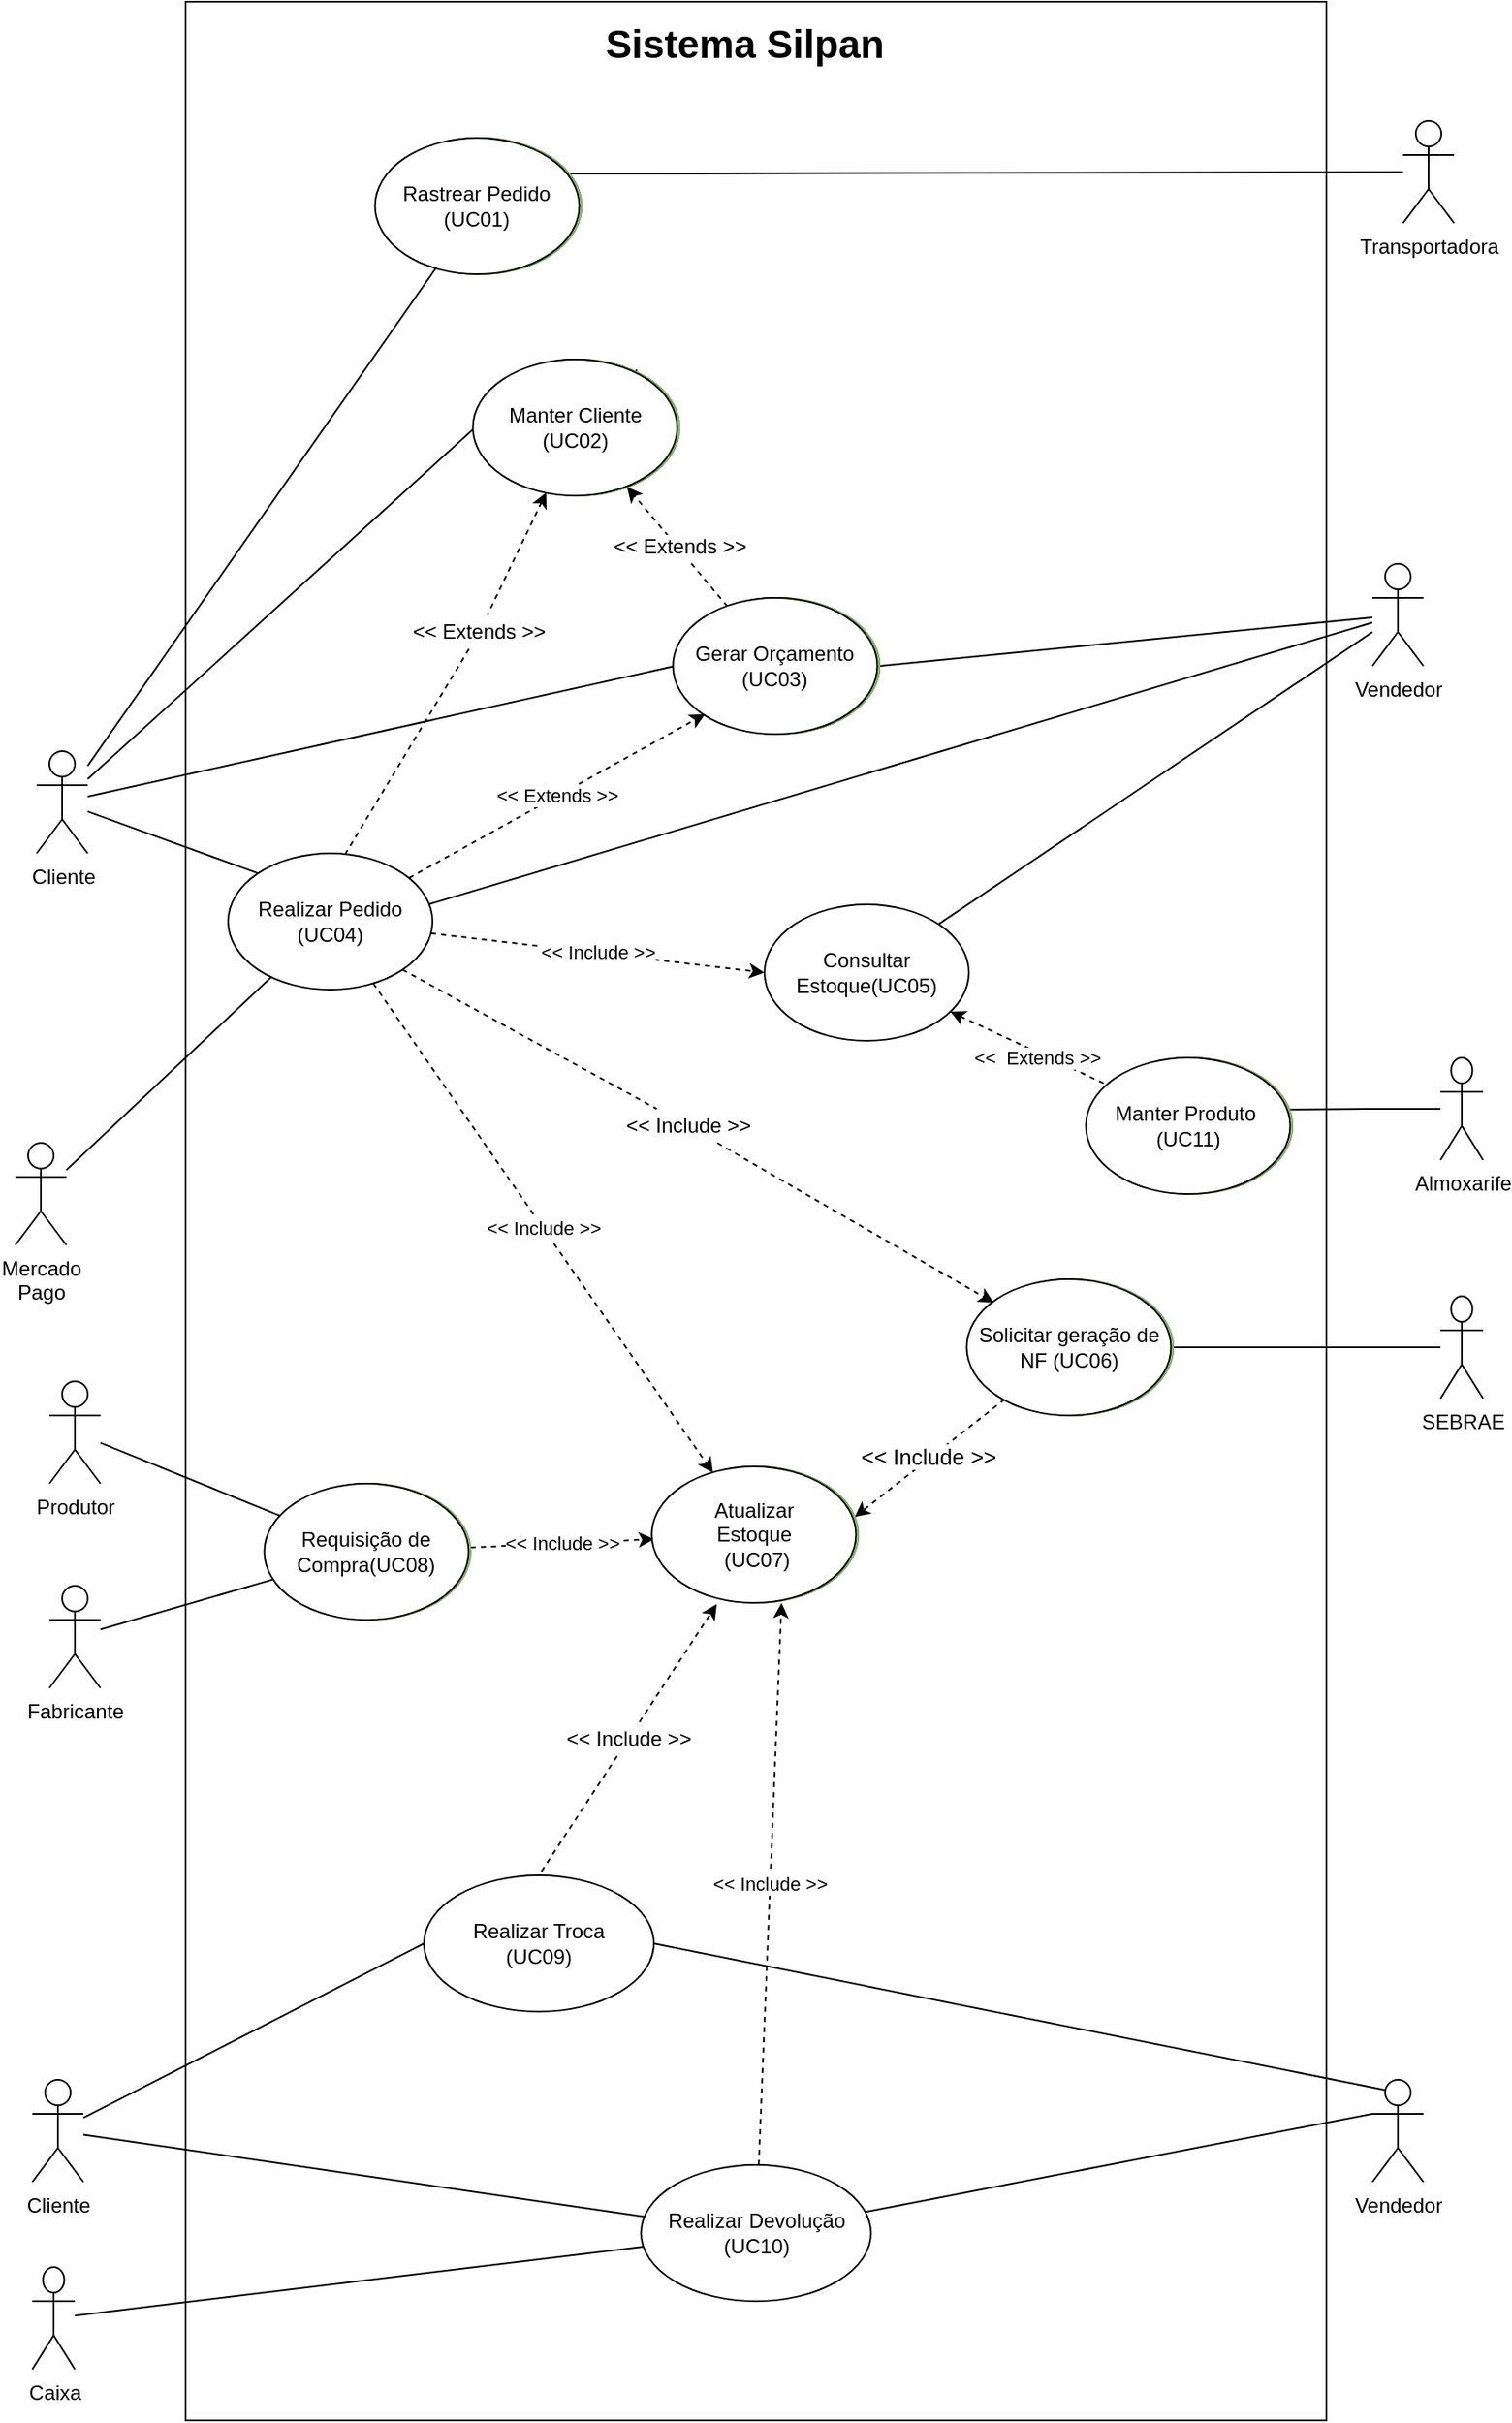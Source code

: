 <mxfile version="14.6.13" type="device"><diagram id="BuRo_AMKlYUv4dxovqnh" name="Page-1"><mxGraphModel dx="1551" dy="2335" grid="1" gridSize="10" guides="1" tooltips="1" connect="1" arrows="1" fold="1" page="1" pageScale="1" pageWidth="827" pageHeight="1169" math="0" shadow="0"><root><mxCell id="0"/><mxCell id="1" parent="0"/><mxCell id="IbkjIShwM9Amx0Qfo5Cr-6" value="" style="rounded=0;whiteSpace=wrap;html=1;fontStyle=1" parent="1" vertex="1"><mxGeometry x="130" y="-360" width="670" height="1420" as="geometry"/></mxCell><mxCell id="T-wIeaB769ZTC9rPstLC-5" style="edgeStyle=none;rounded=0;orthogonalLoop=1;jettySize=auto;html=1;entryX=0;entryY=0.5;entryDx=0;entryDy=0;endArrow=none;endFill=0;" parent="1" source="IbkjIShwM9Amx0Qfo5Cr-1" target="IbkjIShwM9Amx0Qfo5Cr-9" edge="1"><mxGeometry relative="1" as="geometry"/></mxCell><mxCell id="T-wIeaB769ZTC9rPstLC-6" style="rounded=0;orthogonalLoop=1;jettySize=auto;html=1;entryX=0;entryY=0;entryDx=0;entryDy=0;endArrow=none;endFill=0;" parent="1" source="IbkjIShwM9Amx0Qfo5Cr-1" target="IbkjIShwM9Amx0Qfo5Cr-10" edge="1"><mxGeometry relative="1" as="geometry"/></mxCell><mxCell id="T-wIeaB769ZTC9rPstLC-66" style="rounded=0;orthogonalLoop=1;jettySize=auto;html=1;startArrow=none;startFill=0;endArrow=none;endFill=0;" parent="1" source="IbkjIShwM9Amx0Qfo5Cr-1" target="T-wIeaB769ZTC9rPstLC-65" edge="1"><mxGeometry relative="1" as="geometry"/></mxCell><mxCell id="8a3bhjrW2zuS4_KJurNq-2" style="rounded=0;orthogonalLoop=1;jettySize=auto;html=1;entryX=0;entryY=0.5;entryDx=0;entryDy=0;endArrow=none;endFill=0;" parent="1" source="IbkjIShwM9Amx0Qfo5Cr-1" target="8a3bhjrW2zuS4_KJurNq-1" edge="1"><mxGeometry relative="1" as="geometry"/></mxCell><mxCell id="IbkjIShwM9Amx0Qfo5Cr-1" value="Cliente" style="shape=umlActor;verticalLabelPosition=bottom;verticalAlign=top;html=1;" parent="1" vertex="1"><mxGeometry x="42.5" y="80" width="30" height="60" as="geometry"/></mxCell><mxCell id="T-wIeaB769ZTC9rPstLC-16" style="edgeStyle=none;rounded=0;orthogonalLoop=1;jettySize=auto;html=1;entryX=0.979;entryY=0.375;entryDx=0;entryDy=0;startArrow=none;startFill=0;endArrow=none;endFill=0;entryPerimeter=0;" parent="1" source="IbkjIShwM9Amx0Qfo5Cr-2" target="IbkjIShwM9Amx0Qfo5Cr-10" edge="1"><mxGeometry relative="1" as="geometry"/></mxCell><mxCell id="p-gK1G4iv9wpTvHOqd8F-5" style="edgeStyle=none;rounded=0;orthogonalLoop=1;jettySize=auto;html=1;endArrow=none;endFill=0;" parent="1" source="IbkjIShwM9Amx0Qfo5Cr-2" target="IbkjIShwM9Amx0Qfo5Cr-11" edge="1"><mxGeometry relative="1" as="geometry"/></mxCell><mxCell id="IbkjIShwM9Amx0Qfo5Cr-2" value="Vendedor" style="shape=umlActor;verticalLabelPosition=bottom;verticalAlign=top;html=1;" parent="1" vertex="1"><mxGeometry x="827" y="-30" width="30" height="60" as="geometry"/></mxCell><mxCell id="T-wIeaB769ZTC9rPstLC-3" style="rounded=0;orthogonalLoop=1;jettySize=auto;html=1;dashed=1;entryX=0.575;entryY=0;entryDx=0;entryDy=0;entryPerimeter=0;endArrow=none;endFill=0;" parent="1" source="IbkjIShwM9Amx0Qfo5Cr-16" target="IbkjIShwM9Amx0Qfo5Cr-10" edge="1"><mxGeometry relative="1" as="geometry"/></mxCell><mxCell id="IbkjIShwM9Amx0Qfo5Cr-9" value="Manter Cliente (UC02)" style="ellipse;whiteSpace=wrap;html=1;fillColor=#d5e8d4;strokeColor=#82b366;" parent="1" vertex="1"><mxGeometry x="300" y="-150" width="120" height="80" as="geometry"/></mxCell><mxCell id="hh5fiI7vTb0jbXTB1-Ci-6" value="&lt;&lt; Extends &gt;&gt;" style="rounded=0;orthogonalLoop=1;jettySize=auto;html=1;entryX=0;entryY=1;entryDx=0;entryDy=0;dashed=1;" parent="1" source="IbkjIShwM9Amx0Qfo5Cr-10" target="8a3bhjrW2zuS4_KJurNq-1" edge="1"><mxGeometry relative="1" as="geometry"/></mxCell><mxCell id="hh5fiI7vTb0jbXTB1-Ci-8" value="&amp;lt;&amp;lt; Include &amp;gt;&amp;gt;" style="edgeStyle=none;rounded=0;orthogonalLoop=1;jettySize=auto;html=1;dashed=1;" parent="1" source="IbkjIShwM9Amx0Qfo5Cr-10" target="IbkjIShwM9Amx0Qfo5Cr-13" edge="1"><mxGeometry relative="1" as="geometry"/></mxCell><mxCell id="NuNTCcfRlkaxtjvmkvtK-4" value="&amp;lt;&amp;lt; Include &amp;gt;&amp;gt;" style="edgeStyle=none;rounded=0;orthogonalLoop=1;jettySize=auto;html=1;endArrow=classic;endFill=1;dashed=1;entryX=0;entryY=0.5;entryDx=0;entryDy=0;" parent="1" source="IbkjIShwM9Amx0Qfo5Cr-10" target="IbkjIShwM9Amx0Qfo5Cr-11" edge="1"><mxGeometry relative="1" as="geometry"/></mxCell><mxCell id="IbkjIShwM9Amx0Qfo5Cr-10" value="Realizar Pedido (UC04)" style="ellipse;whiteSpace=wrap;html=1;" parent="1" vertex="1"><mxGeometry x="155" y="140" width="120" height="80" as="geometry"/></mxCell><mxCell id="nf_BZtj-rut8XEmqHuDb-6" style="edgeStyle=none;rounded=0;orthogonalLoop=1;jettySize=auto;html=1;endArrow=none;endFill=0;dashed=1;exitX=1;exitY=1;exitDx=0;exitDy=0;" parent="1" source="IbkjIShwM9Amx0Qfo5Cr-10" target="p-gK1G4iv9wpTvHOqd8F-7" edge="1"><mxGeometry relative="1" as="geometry"/></mxCell><mxCell id="jTLfUe_lswq2ZJhb8AYn-4" value="&amp;lt;&amp;lt;&amp;nbsp; Extends &amp;gt;&amp;gt;" style="rounded=0;orthogonalLoop=1;jettySize=auto;html=1;entryX=0.167;entryY=0.25;entryDx=0;entryDy=0;entryPerimeter=0;endArrow=open;endFill=0;dashed=1;startArrow=classic;startFill=1;" parent="1" source="IbkjIShwM9Amx0Qfo5Cr-11" target="jTLfUe_lswq2ZJhb8AYn-1" edge="1"><mxGeometry x="0.033" y="-3" relative="1" as="geometry"><mxPoint as="offset"/></mxGeometry></mxCell><mxCell id="IbkjIShwM9Amx0Qfo5Cr-11" value="Consultar Estoque(UC05)" style="ellipse;whiteSpace=wrap;html=1;" parent="1" vertex="1"><mxGeometry x="470" y="170" width="120" height="80" as="geometry"/></mxCell><mxCell id="IbkjIShwM9Amx0Qfo5Cr-13" value="Atualizar&lt;br&gt;Estoque&lt;br&gt;&amp;nbsp;(UC07)" style="ellipse;whiteSpace=wrap;html=1;fillColor=#d5e8d4;strokeColor=#82b366;" parent="1" vertex="1"><mxGeometry x="405" y="500" width="120" height="80" as="geometry"/></mxCell><mxCell id="IbkjIShwM9Amx0Qfo5Cr-16" value="&amp;lt;&amp;lt; Extends &amp;gt;&amp;gt;" style="text;html=1;strokeColor=none;fillColor=none;align=center;verticalAlign=middle;whiteSpace=wrap;rounded=0;" parent="1" vertex="1"><mxGeometry x="260" width="85" height="20" as="geometry"/></mxCell><mxCell id="T-wIeaB769ZTC9rPstLC-4" style="rounded=0;orthogonalLoop=1;jettySize=auto;html=1;endArrow=none;endFill=0;dashed=1;startArrow=classic;startFill=1;" parent="1" source="IbkjIShwM9Amx0Qfo5Cr-9" target="IbkjIShwM9Amx0Qfo5Cr-16" edge="1"><mxGeometry relative="1" as="geometry"><mxPoint x="230" y="80" as="sourcePoint"/><mxPoint x="230" y="160" as="targetPoint"/></mxGeometry></mxCell><mxCell id="zybT_phTBYuvsrtFDzrW-3" value="&amp;lt;&amp;lt; Include &amp;gt;&amp;gt;" style="edgeStyle=none;rounded=0;orthogonalLoop=1;jettySize=auto;html=1;entryX=0.983;entryY=0.37;entryDx=0;entryDy=0;entryPerimeter=0;dashed=1;fontSize=13;" parent="1" source="T-wIeaB769ZTC9rPstLC-20" target="IbkjIShwM9Amx0Qfo5Cr-13" edge="1"><mxGeometry x="0.003" y="-1" relative="1" as="geometry"><mxPoint as="offset"/></mxGeometry></mxCell><mxCell id="T-wIeaB769ZTC9rPstLC-20" value="Solicitar geração de NF (UC06)" style="ellipse;whiteSpace=wrap;html=1;fillColor=#d5e8d4;strokeColor=#82b366;" parent="1" vertex="1"><mxGeometry x="590" y="390" width="120" height="80" as="geometry"/></mxCell><mxCell id="nf_BZtj-rut8XEmqHuDb-7" style="rounded=0;orthogonalLoop=1;jettySize=auto;html=1;endArrow=none;endFill=0;" parent="1" source="T-wIeaB769ZTC9rPstLC-60" target="T-wIeaB769ZTC9rPstLC-20" edge="1"><mxGeometry relative="1" as="geometry"/></mxCell><mxCell id="T-wIeaB769ZTC9rPstLC-60" value="SEBRAE" style="shape=umlActor;verticalLabelPosition=bottom;verticalAlign=top;html=1;" parent="1" vertex="1"><mxGeometry x="867" y="400" width="25" height="60" as="geometry"/></mxCell><mxCell id="p-gK1G4iv9wpTvHOqd8F-6" style="edgeStyle=none;rounded=0;orthogonalLoop=1;jettySize=auto;html=1;endArrow=classic;endFill=1;dashed=1;" parent="1" source="p-gK1G4iv9wpTvHOqd8F-7" target="T-wIeaB769ZTC9rPstLC-20" edge="1"><mxGeometry relative="1" as="geometry"/></mxCell><mxCell id="T-wIeaB769ZTC9rPstLC-65" value="Rastrear Pedido (UC01)" style="ellipse;whiteSpace=wrap;html=1;fillColor=#d5e8d4;strokeColor=#82b366;" parent="1" vertex="1"><mxGeometry x="242.5" y="-280" width="120" height="80" as="geometry"/></mxCell><mxCell id="p-gK1G4iv9wpTvHOqd8F-7" value="&amp;lt;&amp;lt; Include &amp;gt;&amp;gt;" style="text;html=1;align=center;verticalAlign=middle;resizable=0;points=[];autosize=1;rotation=0;" parent="1" vertex="1"><mxGeometry x="380" y="290" width="90" height="20" as="geometry"/></mxCell><mxCell id="p-gK1G4iv9wpTvHOqd8F-32" style="edgeStyle=none;rounded=0;orthogonalLoop=1;jettySize=auto;html=1;endArrow=none;endFill=0;" parent="1" source="p-gK1G4iv9wpTvHOqd8F-20" target="p-gK1G4iv9wpTvHOqd8F-23" edge="1"><mxGeometry relative="1" as="geometry"/></mxCell><mxCell id="g3q_0z_fpwJWzno2rDm5-3" style="edgeStyle=none;rounded=0;orthogonalLoop=1;jettySize=auto;html=1;entryX=0;entryY=0.5;entryDx=0;entryDy=0;endArrow=none;endFill=0;" parent="1" source="p-gK1G4iv9wpTvHOqd8F-20" target="g3q_0z_fpwJWzno2rDm5-2" edge="1"><mxGeometry relative="1" as="geometry"/></mxCell><mxCell id="p-gK1G4iv9wpTvHOqd8F-20" value="Cliente" style="shape=umlActor;verticalLabelPosition=bottom;verticalAlign=top;html=1;" parent="1" vertex="1"><mxGeometry x="40" y="860" width="30" height="60" as="geometry"/></mxCell><mxCell id="g3q_0z_fpwJWzno2rDm5-5" style="edgeStyle=none;rounded=0;orthogonalLoop=1;jettySize=auto;html=1;entryX=0;entryY=0.333;entryDx=0;entryDy=0;entryPerimeter=0;endArrow=none;endFill=0;" parent="1" source="p-gK1G4iv9wpTvHOqd8F-23" target="p-gK1G4iv9wpTvHOqd8F-24" edge="1"><mxGeometry relative="1" as="geometry"/></mxCell><mxCell id="g3q_0z_fpwJWzno2rDm5-9" value="&amp;lt;&amp;lt; Include &amp;gt;&amp;gt;" style="edgeStyle=none;rounded=0;orthogonalLoop=1;jettySize=auto;html=1;entryX=0.625;entryY=1;entryDx=0;entryDy=0;dashed=1;endArrow=classic;endFill=1;strokeWidth=1;entryPerimeter=0;" parent="1" source="p-gK1G4iv9wpTvHOqd8F-23" target="IbkjIShwM9Amx0Qfo5Cr-13" edge="1"><mxGeometry relative="1" as="geometry"/></mxCell><mxCell id="p-gK1G4iv9wpTvHOqd8F-23" value="Realizar Devolução&lt;br&gt;(UC10)" style="ellipse;whiteSpace=wrap;html=1;" parent="1" vertex="1"><mxGeometry x="397.5" y="910" width="135" height="80" as="geometry"/></mxCell><mxCell id="p-gK1G4iv9wpTvHOqd8F-24" value="Vendedor" style="shape=umlActor;verticalLabelPosition=bottom;verticalAlign=top;html=1;" parent="1" vertex="1"><mxGeometry x="827" y="860" width="30" height="60" as="geometry"/></mxCell><mxCell id="p-gK1G4iv9wpTvHOqd8F-44" style="rounded=0;orthogonalLoop=1;jettySize=auto;html=1;entryX=0.5;entryY=0;entryDx=0;entryDy=0;endArrow=none;endFill=0;dashed=1;" parent="1" source="p-gK1G4iv9wpTvHOqd8F-42" target="g3q_0z_fpwJWzno2rDm5-2" edge="1"><mxGeometry relative="1" as="geometry"/></mxCell><mxCell id="p-gK1G4iv9wpTvHOqd8F-45" style="rounded=0;orthogonalLoop=1;jettySize=auto;html=1;entryX=0.308;entryY=1.01;entryDx=0;entryDy=0;endArrow=classic;endFill=1;dashed=1;entryPerimeter=0;" parent="1" source="p-gK1G4iv9wpTvHOqd8F-42" target="IbkjIShwM9Amx0Qfo5Cr-13" edge="1"><mxGeometry relative="1" as="geometry"/></mxCell><mxCell id="p-gK1G4iv9wpTvHOqd8F-42" value="&amp;lt;&amp;lt; Include &amp;gt;&amp;gt;" style="text;html=1;align=center;verticalAlign=middle;resizable=0;points=[];autosize=1;rotation=0;" parent="1" vertex="1"><mxGeometry x="345" y="650" width="90" height="20" as="geometry"/></mxCell><mxCell id="hh5fiI7vTb0jbXTB1-Ci-12" style="edgeStyle=none;rounded=0;orthogonalLoop=1;jettySize=auto;html=1;endArrow=none;endFill=0;" parent="1" source="6sv0ZcUWcWpbaiPJQpah-1" target="hh5fiI7vTb0jbXTB1-Ci-10" edge="1"><mxGeometry relative="1" as="geometry"/></mxCell><mxCell id="6sv0ZcUWcWpbaiPJQpah-1" value="Fabricante" style="shape=umlActor;verticalLabelPosition=bottom;verticalAlign=top;html=1;" parent="1" vertex="1"><mxGeometry x="50" y="570" width="30" height="60" as="geometry"/></mxCell><mxCell id="6sv0ZcUWcWpbaiPJQpah-13" style="rounded=0;orthogonalLoop=1;jettySize=auto;html=1;startArrow=none;startFill=0;endArrow=none;endFill=0;" parent="1" source="6sv0ZcUWcWpbaiPJQpah-12" target="p-gK1G4iv9wpTvHOqd8F-23" edge="1"><mxGeometry relative="1" as="geometry"><mxPoint x="170" y="740" as="targetPoint"/></mxGeometry></mxCell><mxCell id="6sv0ZcUWcWpbaiPJQpah-12" value="Caixa" style="shape=umlActor;verticalLabelPosition=bottom;verticalAlign=top;html=1;" parent="1" vertex="1"><mxGeometry x="40" y="970" width="25" height="60" as="geometry"/></mxCell><mxCell id="6sv0ZcUWcWpbaiPJQpah-14" value="Sistema Silpan" style="text;html=1;align=center;verticalAlign=middle;resizable=0;points=[];autosize=1;fontSize=23;fontStyle=1" parent="1" vertex="1"><mxGeometry x="367.5" y="-350" width="180" height="30" as="geometry"/></mxCell><mxCell id="8a3bhjrW2zuS4_KJurNq-3" style="edgeStyle=none;rounded=0;orthogonalLoop=1;jettySize=auto;html=1;endArrow=none;endFill=0;exitX=1;exitY=0.5;exitDx=0;exitDy=0;" parent="1" source="8a3bhjrW2zuS4_KJurNq-1" target="IbkjIShwM9Amx0Qfo5Cr-2" edge="1"><mxGeometry relative="1" as="geometry"><mxPoint x="820" as="targetPoint"/><Array as="points"/></mxGeometry></mxCell><mxCell id="8a3bhjrW2zuS4_KJurNq-15" style="edgeStyle=none;rounded=0;orthogonalLoop=1;jettySize=auto;html=1;dashed=1;endArrow=classic;endFill=1;" parent="1" source="8a3bhjrW2zuS4_KJurNq-1" target="IbkjIShwM9Amx0Qfo5Cr-9" edge="1"><mxGeometry relative="1" as="geometry"/></mxCell><mxCell id="8a3bhjrW2zuS4_KJurNq-16" value="&lt;span style=&quot;font-size: 12px ; background-color: rgb(255 , 255 , 255)&quot;&gt;&amp;lt;&amp;lt; Extends &amp;gt;&amp;gt;&lt;/span&gt;" style="edgeLabel;html=1;align=center;verticalAlign=middle;resizable=0;points=[];" parent="8a3bhjrW2zuS4_KJurNq-15" vertex="1" connectable="0"><mxGeometry x="0.27" y="1" relative="1" as="geometry"><mxPoint x="9.78" y="8.61" as="offset"/></mxGeometry></mxCell><mxCell id="8a3bhjrW2zuS4_KJurNq-1" value="Gerar Orçamento&lt;br&gt;(UC03)" style="ellipse;whiteSpace=wrap;html=1;fillColor=#d5e8d4;strokeColor=#82b366;" parent="1" vertex="1"><mxGeometry x="417.5" y="-10" width="120" height="80" as="geometry"/></mxCell><mxCell id="8a3bhjrW2zuS4_KJurNq-6" style="edgeStyle=none;rounded=0;orthogonalLoop=1;jettySize=auto;html=1;entryX=0.792;entryY=0.076;entryDx=0;entryDy=0;entryPerimeter=0;endArrow=none;endFill=0;" parent="1" source="IbkjIShwM9Amx0Qfo5Cr-9" target="IbkjIShwM9Amx0Qfo5Cr-9" edge="1"><mxGeometry relative="1" as="geometry"/></mxCell><mxCell id="hh5fiI7vTb0jbXTB1-Ci-11" style="edgeStyle=none;rounded=0;orthogonalLoop=1;jettySize=auto;html=1;endArrow=none;endFill=0;" parent="1" source="hh5fiI7vTb0jbXTB1-Ci-9" target="hh5fiI7vTb0jbXTB1-Ci-10" edge="1"><mxGeometry relative="1" as="geometry"/></mxCell><mxCell id="6n7o6h919d7Xh_0hlBJ7-4" value="" style="rounded=0;orthogonalLoop=1;jettySize=auto;html=1;endArrow=none;endFill=0;" parent="1" source="6n7o6h919d7Xh_0hlBJ7-1" target="IbkjIShwM9Amx0Qfo5Cr-10" edge="1"><mxGeometry relative="1" as="geometry"><mxPoint x="192.5" y="340" as="targetPoint"/></mxGeometry></mxCell><mxCell id="hh5fiI7vTb0jbXTB1-Ci-9" value="Produtor" style="shape=umlActor;verticalLabelPosition=bottom;verticalAlign=top;html=1;" parent="1" vertex="1"><mxGeometry x="50" y="450" width="30" height="60" as="geometry"/></mxCell><mxCell id="6n7o6h919d7Xh_0hlBJ7-1" value="Mercado&lt;br&gt;Pago" style="shape=umlActor;verticalLabelPosition=bottom;verticalAlign=top;html=1;outlineConnect=0;" parent="1" vertex="1"><mxGeometry x="30" y="310" width="30" height="60" as="geometry"/></mxCell><mxCell id="hh5fiI7vTb0jbXTB1-Ci-13" value="&amp;lt;&amp;lt; Include &amp;gt;&amp;gt;" style="edgeStyle=none;rounded=0;orthogonalLoop=1;jettySize=auto;html=1;dashed=1;" parent="1" source="hh5fiI7vTb0jbXTB1-Ci-10" target="IbkjIShwM9Amx0Qfo5Cr-13" edge="1"><mxGeometry relative="1" as="geometry"/></mxCell><mxCell id="hh5fiI7vTb0jbXTB1-Ci-10" value="Requisição de Compra(UC08)" style="ellipse;whiteSpace=wrap;html=1;fillColor=#d5e8d4;strokeColor=#82b366;" parent="1" vertex="1"><mxGeometry x="177.5" y="510" width="120" height="80" as="geometry"/></mxCell><mxCell id="NuNTCcfRlkaxtjvmkvtK-3" style="edgeStyle=none;rounded=0;orthogonalLoop=1;jettySize=auto;html=1;endArrow=none;endFill=0;entryX=0.942;entryY=0.263;entryDx=0;entryDy=0;entryPerimeter=0;" parent="1" source="NuNTCcfRlkaxtjvmkvtK-1" target="T-wIeaB769ZTC9rPstLC-65" edge="1"><mxGeometry relative="1" as="geometry"><mxPoint x="360" y="-260" as="targetPoint"/></mxGeometry></mxCell><mxCell id="NuNTCcfRlkaxtjvmkvtK-1" value="Transportadora" style="shape=umlActor;verticalLabelPosition=bottom;verticalAlign=top;html=1;" parent="1" vertex="1"><mxGeometry x="845" y="-290" width="30" height="60" as="geometry"/></mxCell><mxCell id="g3q_0z_fpwJWzno2rDm5-6" style="edgeStyle=none;rounded=0;orthogonalLoop=1;jettySize=auto;html=1;entryX=0.25;entryY=0.1;entryDx=0;entryDy=0;entryPerimeter=0;endArrow=none;endFill=0;exitX=1;exitY=0.5;exitDx=0;exitDy=0;" parent="1" source="g3q_0z_fpwJWzno2rDm5-2" target="p-gK1G4iv9wpTvHOqd8F-24" edge="1"><mxGeometry relative="1" as="geometry"/></mxCell><mxCell id="g3q_0z_fpwJWzno2rDm5-2" value="Realizar Troca&lt;br&gt;(UC09)" style="ellipse;whiteSpace=wrap;html=1;" parent="1" vertex="1"><mxGeometry x="270" y="740" width="135" height="80" as="geometry"/></mxCell><mxCell id="jTLfUe_lswq2ZJhb8AYn-1" value="Manter Produto&amp;nbsp;&lt;br&gt;(UC11)" style="ellipse;whiteSpace=wrap;html=1;fillColor=#d5e8d4;strokeColor=#82b366;" parent="1" vertex="1"><mxGeometry x="660" y="260" width="120" height="80" as="geometry"/></mxCell><mxCell id="jTLfUe_lswq2ZJhb8AYn-3" style="edgeStyle=orthogonalEdgeStyle;rounded=0;orthogonalLoop=1;jettySize=auto;html=1;entryX=0.987;entryY=0.38;entryDx=0;entryDy=0;entryPerimeter=0;endArrow=none;endFill=0;" parent="1" source="jTLfUe_lswq2ZJhb8AYn-2" target="jTLfUe_lswq2ZJhb8AYn-1" edge="1"><mxGeometry relative="1" as="geometry"/></mxCell><mxCell id="jTLfUe_lswq2ZJhb8AYn-2" value="Almoxarife" style="shape=umlActor;verticalLabelPosition=bottom;verticalAlign=top;html=1;" parent="1" vertex="1"><mxGeometry x="867" y="260" width="25" height="60" as="geometry"/></mxCell><mxCell id="YyHZKxIrYA7vnNuKOX0_-1" value="Rastrear Pedido (UC01)" style="ellipse;whiteSpace=wrap;html=1;fillColor=#d5e8d4;strokeColor=#82b366;" vertex="1" parent="1"><mxGeometry x="242.5" y="-280" width="120" height="80" as="geometry"/></mxCell><mxCell id="YyHZKxIrYA7vnNuKOX0_-2" value="Manter Cliente (UC02)" style="ellipse;whiteSpace=wrap;html=1;fillColor=#d5e8d4;strokeColor=#82b366;" vertex="1" parent="1"><mxGeometry x="300" y="-150" width="120" height="80" as="geometry"/></mxCell><mxCell id="YyHZKxIrYA7vnNuKOX0_-3" value="Gerar Orçamento&lt;br&gt;(UC03)" style="ellipse;whiteSpace=wrap;html=1;fillColor=#d5e8d4;strokeColor=#82b366;" vertex="1" parent="1"><mxGeometry x="417.5" y="-10" width="120" height="80" as="geometry"/></mxCell><mxCell id="YyHZKxIrYA7vnNuKOX0_-4" value="Rastrear Pedido (UC01)" style="ellipse;whiteSpace=wrap;html=1;fillColor=#d5e8d4;strokeColor=#82b366;" vertex="1" parent="1"><mxGeometry x="242.5" y="-280" width="120" height="80" as="geometry"/></mxCell><mxCell id="YyHZKxIrYA7vnNuKOX0_-5" value="Manter Cliente (UC02)" style="ellipse;whiteSpace=wrap;html=1;fillColor=#d5e8d4;strokeColor=#82b366;" vertex="1" parent="1"><mxGeometry x="300" y="-150" width="120" height="80" as="geometry"/></mxCell><mxCell id="YyHZKxIrYA7vnNuKOX0_-6" value="Gerar Orçamento&lt;br&gt;(UC03)" style="ellipse;whiteSpace=wrap;html=1;fillColor=#d5e8d4;strokeColor=#82b366;" vertex="1" parent="1"><mxGeometry x="417.5" y="-10" width="120" height="80" as="geometry"/></mxCell><mxCell id="YyHZKxIrYA7vnNuKOX0_-7" value="Rastrear Pedido (UC01)" style="ellipse;whiteSpace=wrap;html=1;fillColor=#d5e8d4;strokeColor=#82b366;" vertex="1" parent="1"><mxGeometry x="242.5" y="-280" width="120" height="80" as="geometry"/></mxCell><mxCell id="YyHZKxIrYA7vnNuKOX0_-8" value="Manter Cliente (UC02)" style="ellipse;whiteSpace=wrap;html=1;fillColor=#d5e8d4;strokeColor=#82b366;" vertex="1" parent="1"><mxGeometry x="300" y="-150" width="120" height="80" as="geometry"/></mxCell><mxCell id="YyHZKxIrYA7vnNuKOX0_-9" value="Gerar Orçamento&lt;br&gt;(UC03)" style="ellipse;whiteSpace=wrap;html=1;fillColor=#d5e8d4;strokeColor=#82b366;" vertex="1" parent="1"><mxGeometry x="417.5" y="-10" width="120" height="80" as="geometry"/></mxCell><mxCell id="YyHZKxIrYA7vnNuKOX0_-10" value="Manter Produto&amp;nbsp;&lt;br&gt;(UC11)" style="ellipse;whiteSpace=wrap;html=1;fillColor=#d5e8d4;strokeColor=#82b366;" vertex="1" parent="1"><mxGeometry x="660" y="260" width="120" height="80" as="geometry"/></mxCell><mxCell id="YyHZKxIrYA7vnNuKOX0_-11" value="Solicitar geração de NF (UC06)" style="ellipse;whiteSpace=wrap;html=1;fillColor=#d5e8d4;strokeColor=#82b366;" vertex="1" parent="1"><mxGeometry x="590" y="390" width="120" height="80" as="geometry"/></mxCell><mxCell id="YyHZKxIrYA7vnNuKOX0_-12" value="Atualizar&lt;br&gt;Estoque&lt;br&gt;&amp;nbsp;(UC07)" style="ellipse;whiteSpace=wrap;html=1;fillColor=#d5e8d4;strokeColor=#82b366;" vertex="1" parent="1"><mxGeometry x="405" y="500" width="120" height="80" as="geometry"/></mxCell><mxCell id="YyHZKxIrYA7vnNuKOX0_-13" value="Rastrear Pedido (UC01)" style="ellipse;whiteSpace=wrap;html=1;fillColor=#d5e8d4;strokeColor=#82b366;" vertex="1" parent="1"><mxGeometry x="242.5" y="-280" width="120" height="80" as="geometry"/></mxCell><mxCell id="YyHZKxIrYA7vnNuKOX0_-14" value="Manter Cliente (UC02)" style="ellipse;whiteSpace=wrap;html=1;fillColor=#d5e8d4;strokeColor=#82b366;" vertex="1" parent="1"><mxGeometry x="300" y="-150" width="120" height="80" as="geometry"/></mxCell><mxCell id="YyHZKxIrYA7vnNuKOX0_-15" value="Gerar Orçamento&lt;br&gt;(UC03)" style="ellipse;whiteSpace=wrap;html=1;fillColor=#d5e8d4;strokeColor=#82b366;" vertex="1" parent="1"><mxGeometry x="417.5" y="-10" width="120" height="80" as="geometry"/></mxCell><mxCell id="YyHZKxIrYA7vnNuKOX0_-16" value="Manter Produto&amp;nbsp;&lt;br&gt;(UC11)" style="ellipse;whiteSpace=wrap;html=1;fillColor=#d5e8d4;strokeColor=#82b366;" vertex="1" parent="1"><mxGeometry x="660" y="260" width="120" height="80" as="geometry"/></mxCell><mxCell id="YyHZKxIrYA7vnNuKOX0_-17" value="Solicitar geração de NF (UC06)" style="ellipse;whiteSpace=wrap;html=1;fillColor=#d5e8d4;strokeColor=#82b366;" vertex="1" parent="1"><mxGeometry x="590" y="390" width="120" height="80" as="geometry"/></mxCell><mxCell id="YyHZKxIrYA7vnNuKOX0_-18" value="Atualizar&lt;br&gt;Estoque&lt;br&gt;&amp;nbsp;(UC07)" style="ellipse;whiteSpace=wrap;html=1;fillColor=#d5e8d4;strokeColor=#82b366;" vertex="1" parent="1"><mxGeometry x="405" y="500" width="120" height="80" as="geometry"/></mxCell><mxCell id="YyHZKxIrYA7vnNuKOX0_-19" value="Rastrear Pedido (UC01)" style="ellipse;whiteSpace=wrap;html=1;" vertex="1" parent="1"><mxGeometry x="241.25" y="-280" width="120" height="80" as="geometry"/></mxCell><mxCell id="YyHZKxIrYA7vnNuKOX0_-20" value="Manter Cliente (UC02)" style="ellipse;whiteSpace=wrap;html=1;" vertex="1" parent="1"><mxGeometry x="298.75" y="-150" width="120" height="80" as="geometry"/></mxCell><mxCell id="YyHZKxIrYA7vnNuKOX0_-21" value="Gerar Orçamento&lt;br&gt;(UC03)" style="ellipse;whiteSpace=wrap;html=1;" vertex="1" parent="1"><mxGeometry x="416.25" y="-10" width="120" height="80" as="geometry"/></mxCell><mxCell id="YyHZKxIrYA7vnNuKOX0_-22" value="Manter Produto&amp;nbsp;&lt;br&gt;(UC11)" style="ellipse;whiteSpace=wrap;html=1;" vertex="1" parent="1"><mxGeometry x="658.75" y="260" width="120" height="80" as="geometry"/></mxCell><mxCell id="YyHZKxIrYA7vnNuKOX0_-23" value="Solicitar geração de NF (UC06)" style="ellipse;whiteSpace=wrap;html=1;" vertex="1" parent="1"><mxGeometry x="588.75" y="390" width="120" height="80" as="geometry"/></mxCell><mxCell id="YyHZKxIrYA7vnNuKOX0_-24" value="Atualizar&lt;br&gt;Estoque&lt;br&gt;&amp;nbsp;(UC07)" style="ellipse;whiteSpace=wrap;html=1;" vertex="1" parent="1"><mxGeometry x="403.75" y="500" width="120" height="80" as="geometry"/></mxCell><mxCell id="YyHZKxIrYA7vnNuKOX0_-25" value="Requisição de Compra(UC08)" style="ellipse;whiteSpace=wrap;html=1;" vertex="1" parent="1"><mxGeometry x="176.25" y="510" width="120" height="80" as="geometry"/></mxCell></root></mxGraphModel></diagram></mxfile>